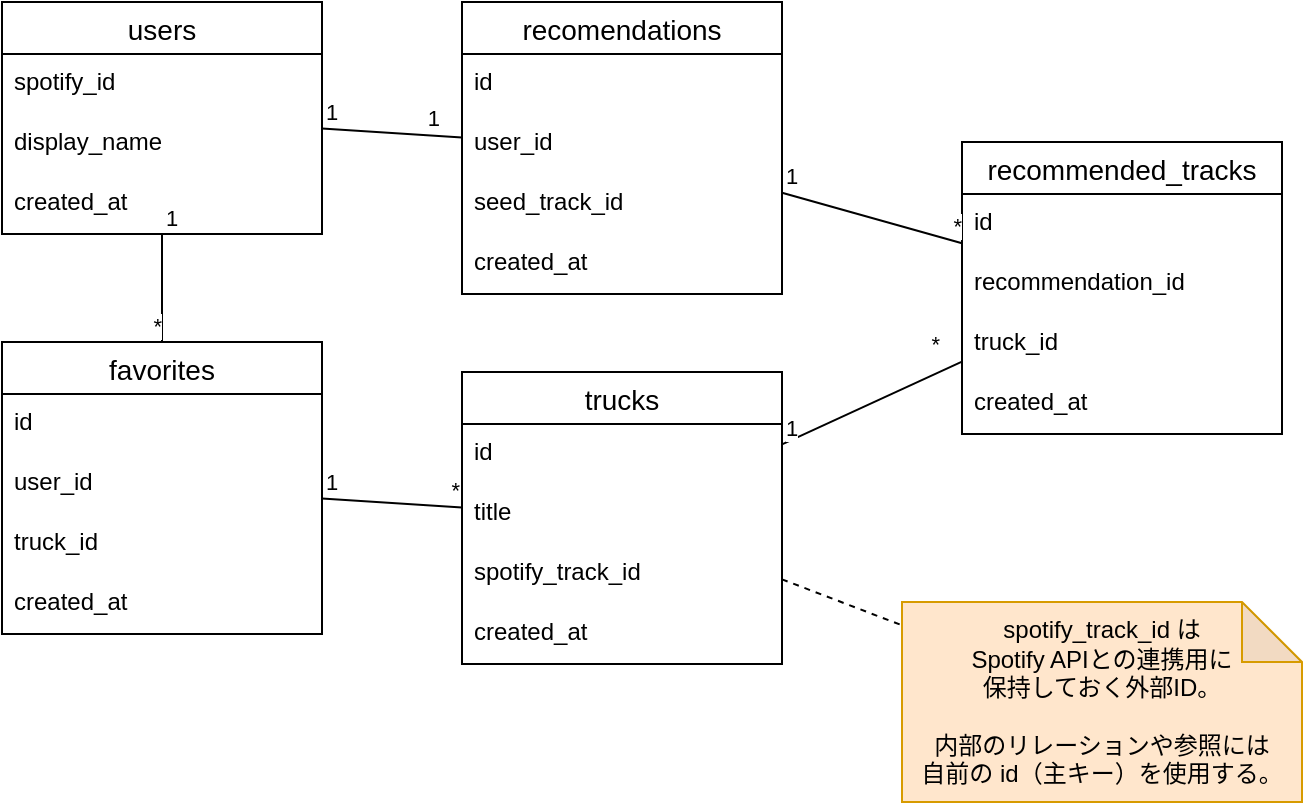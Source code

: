 <mxfile>
    <diagram id="xKbMBg5VAx2Vo-qnaRjD" name="ページ1">
        <mxGraphModel dx="933" dy="552" grid="1" gridSize="10" guides="1" tooltips="1" connect="1" arrows="1" fold="1" page="1" pageScale="1" pageWidth="827" pageHeight="1169" math="0" shadow="0">
            <root>
                <mxCell id="0"/>
                <mxCell id="1" parent="0"/>
                <mxCell id="15" value="users" style="swimlane;fontStyle=0;childLayout=stackLayout;horizontal=1;startSize=26;horizontalStack=0;resizeParent=1;resizeParentMax=0;resizeLast=0;collapsible=1;marginBottom=0;align=center;fontSize=14;" vertex="1" parent="1">
                    <mxGeometry x="80" y="260" width="160" height="116" as="geometry"/>
                </mxCell>
                <mxCell id="16" value="spotify_id" style="text;strokeColor=none;fillColor=none;spacingLeft=4;spacingRight=4;overflow=hidden;rotatable=0;points=[[0,0.5],[1,0.5]];portConstraint=eastwest;fontSize=12;whiteSpace=wrap;html=1;" vertex="1" parent="15">
                    <mxGeometry y="26" width="160" height="30" as="geometry"/>
                </mxCell>
                <mxCell id="17" value="display_name" style="text;strokeColor=none;fillColor=none;spacingLeft=4;spacingRight=4;overflow=hidden;rotatable=0;points=[[0,0.5],[1,0.5]];portConstraint=eastwest;fontSize=12;whiteSpace=wrap;html=1;" vertex="1" parent="15">
                    <mxGeometry y="56" width="160" height="30" as="geometry"/>
                </mxCell>
                <mxCell id="19" value="created_at" style="text;strokeColor=none;fillColor=none;spacingLeft=4;spacingRight=4;overflow=hidden;rotatable=0;points=[[0,0.5],[1,0.5]];portConstraint=eastwest;fontSize=12;whiteSpace=wrap;html=1;" vertex="1" parent="15">
                    <mxGeometry y="86" width="160" height="30" as="geometry"/>
                </mxCell>
                <mxCell id="20" value="recomendations" style="swimlane;fontStyle=0;childLayout=stackLayout;horizontal=1;startSize=26;horizontalStack=0;resizeParent=1;resizeParentMax=0;resizeLast=0;collapsible=1;marginBottom=0;align=center;fontSize=14;" vertex="1" parent="1">
                    <mxGeometry x="310" y="260" width="160" height="146" as="geometry"/>
                </mxCell>
                <mxCell id="21" value="id" style="text;strokeColor=none;fillColor=none;spacingLeft=4;spacingRight=4;overflow=hidden;rotatable=0;points=[[0,0.5],[1,0.5]];portConstraint=eastwest;fontSize=12;whiteSpace=wrap;html=1;" vertex="1" parent="20">
                    <mxGeometry y="26" width="160" height="30" as="geometry"/>
                </mxCell>
                <mxCell id="22" value="user_id" style="text;strokeColor=none;fillColor=none;spacingLeft=4;spacingRight=4;overflow=hidden;rotatable=0;points=[[0,0.5],[1,0.5]];portConstraint=eastwest;fontSize=12;whiteSpace=wrap;html=1;" vertex="1" parent="20">
                    <mxGeometry y="56" width="160" height="30" as="geometry"/>
                </mxCell>
                <mxCell id="73" value="&lt;meta charset=&quot;utf-8&quot;&gt;seed_track_id" style="text;strokeColor=none;fillColor=none;spacingLeft=4;spacingRight=4;overflow=hidden;rotatable=0;points=[[0,0.5],[1,0.5]];portConstraint=eastwest;fontSize=12;whiteSpace=wrap;html=1;" vertex="1" parent="20">
                    <mxGeometry y="86" width="160" height="30" as="geometry"/>
                </mxCell>
                <mxCell id="23" value="created_at" style="text;strokeColor=none;fillColor=none;spacingLeft=4;spacingRight=4;overflow=hidden;rotatable=0;points=[[0,0.5],[1,0.5]];portConstraint=eastwest;fontSize=12;whiteSpace=wrap;html=1;" vertex="1" parent="20">
                    <mxGeometry y="116" width="160" height="30" as="geometry"/>
                </mxCell>
                <mxCell id="24" value="favorites" style="swimlane;fontStyle=0;childLayout=stackLayout;horizontal=1;startSize=26;horizontalStack=0;resizeParent=1;resizeParentMax=0;resizeLast=0;collapsible=1;marginBottom=0;align=center;fontSize=14;" vertex="1" parent="1">
                    <mxGeometry x="80" y="430" width="160" height="146" as="geometry"/>
                </mxCell>
                <mxCell id="25" value="id" style="text;strokeColor=none;fillColor=none;spacingLeft=4;spacingRight=4;overflow=hidden;rotatable=0;points=[[0,0.5],[1,0.5]];portConstraint=eastwest;fontSize=12;whiteSpace=wrap;html=1;" vertex="1" parent="24">
                    <mxGeometry y="26" width="160" height="30" as="geometry"/>
                </mxCell>
                <mxCell id="26" value="user_id" style="text;strokeColor=none;fillColor=none;spacingLeft=4;spacingRight=4;overflow=hidden;rotatable=0;points=[[0,0.5],[1,0.5]];portConstraint=eastwest;fontSize=12;whiteSpace=wrap;html=1;" vertex="1" parent="24">
                    <mxGeometry y="56" width="160" height="30" as="geometry"/>
                </mxCell>
                <mxCell id="32" value="truck_id" style="text;strokeColor=none;fillColor=none;spacingLeft=4;spacingRight=4;overflow=hidden;rotatable=0;points=[[0,0.5],[1,0.5]];portConstraint=eastwest;fontSize=12;whiteSpace=wrap;html=1;" vertex="1" parent="24">
                    <mxGeometry y="86" width="160" height="30" as="geometry"/>
                </mxCell>
                <mxCell id="27" value="created_at" style="text;strokeColor=none;fillColor=none;spacingLeft=4;spacingRight=4;overflow=hidden;rotatable=0;points=[[0,0.5],[1,0.5]];portConstraint=eastwest;fontSize=12;whiteSpace=wrap;html=1;" vertex="1" parent="24">
                    <mxGeometry y="116" width="160" height="30" as="geometry"/>
                </mxCell>
                <mxCell id="28" value="trucks" style="swimlane;fontStyle=0;childLayout=stackLayout;horizontal=1;startSize=26;horizontalStack=0;resizeParent=1;resizeParentMax=0;resizeLast=0;collapsible=1;marginBottom=0;align=center;fontSize=14;" vertex="1" parent="1">
                    <mxGeometry x="310" y="445" width="160" height="146" as="geometry"/>
                </mxCell>
                <mxCell id="29" value="id" style="text;strokeColor=none;fillColor=none;spacingLeft=4;spacingRight=4;overflow=hidden;rotatable=0;points=[[0,0.5],[1,0.5]];portConstraint=eastwest;fontSize=12;whiteSpace=wrap;html=1;" vertex="1" parent="28">
                    <mxGeometry y="26" width="160" height="30" as="geometry"/>
                </mxCell>
                <mxCell id="30" value="title" style="text;strokeColor=none;fillColor=none;spacingLeft=4;spacingRight=4;overflow=hidden;rotatable=0;points=[[0,0.5],[1,0.5]];portConstraint=eastwest;fontSize=12;whiteSpace=wrap;html=1;" vertex="1" parent="28">
                    <mxGeometry y="56" width="160" height="30" as="geometry"/>
                </mxCell>
                <mxCell id="72" value="spotify_track_id" style="text;strokeColor=none;fillColor=none;spacingLeft=4;spacingRight=4;overflow=hidden;rotatable=0;points=[[0,0.5],[1,0.5]];portConstraint=eastwest;fontSize=12;whiteSpace=wrap;html=1;" vertex="1" parent="28">
                    <mxGeometry y="86" width="160" height="30" as="geometry"/>
                </mxCell>
                <mxCell id="31" value="created_at" style="text;strokeColor=none;fillColor=none;spacingLeft=4;spacingRight=4;overflow=hidden;rotatable=0;points=[[0,0.5],[1,0.5]];portConstraint=eastwest;fontSize=12;whiteSpace=wrap;html=1;" vertex="1" parent="28">
                    <mxGeometry y="116" width="160" height="30" as="geometry"/>
                </mxCell>
                <mxCell id="34" value="recommended_tracks" style="swimlane;fontStyle=0;childLayout=stackLayout;horizontal=1;startSize=26;horizontalStack=0;resizeParent=1;resizeParentMax=0;resizeLast=0;collapsible=1;marginBottom=0;align=center;fontSize=14;" vertex="1" parent="1">
                    <mxGeometry x="560" y="330" width="160" height="146" as="geometry"/>
                </mxCell>
                <mxCell id="35" value="id" style="text;strokeColor=none;fillColor=none;spacingLeft=4;spacingRight=4;overflow=hidden;rotatable=0;points=[[0,0.5],[1,0.5]];portConstraint=eastwest;fontSize=12;whiteSpace=wrap;html=1;" vertex="1" parent="34">
                    <mxGeometry y="26" width="160" height="30" as="geometry"/>
                </mxCell>
                <mxCell id="36" value="recommendation_id" style="text;strokeColor=none;fillColor=none;spacingLeft=4;spacingRight=4;overflow=hidden;rotatable=0;points=[[0,0.5],[1,0.5]];portConstraint=eastwest;fontSize=12;whiteSpace=wrap;html=1;" vertex="1" parent="34">
                    <mxGeometry y="56" width="160" height="30" as="geometry"/>
                </mxCell>
                <mxCell id="38" value="truck_id" style="text;strokeColor=none;fillColor=none;spacingLeft=4;spacingRight=4;overflow=hidden;rotatable=0;points=[[0,0.5],[1,0.5]];portConstraint=eastwest;fontSize=12;whiteSpace=wrap;html=1;" vertex="1" parent="34">
                    <mxGeometry y="86" width="160" height="30" as="geometry"/>
                </mxCell>
                <mxCell id="37" value="created_at" style="text;strokeColor=none;fillColor=none;spacingLeft=4;spacingRight=4;overflow=hidden;rotatable=0;points=[[0,0.5],[1,0.5]];portConstraint=eastwest;fontSize=12;whiteSpace=wrap;html=1;" vertex="1" parent="34">
                    <mxGeometry y="116" width="160" height="30" as="geometry"/>
                </mxCell>
                <mxCell id="47" value="" style="endArrow=none;html=1;" edge="1" parent="1" source="15" target="20">
                    <mxGeometry relative="1" as="geometry">
                        <mxPoint x="90" y="171" as="sourcePoint"/>
                        <mxPoint x="90" y="311" as="targetPoint"/>
                    </mxGeometry>
                </mxCell>
                <mxCell id="48" value="1" style="edgeLabel;resizable=0;html=1;align=left;verticalAlign=bottom;" connectable="0" vertex="1" parent="47">
                    <mxGeometry x="-1" relative="1" as="geometry">
                        <mxPoint as="offset"/>
                    </mxGeometry>
                </mxCell>
                <mxCell id="49" value="1" style="edgeLabel;resizable=0;html=1;align=right;verticalAlign=bottom;" connectable="0" vertex="1" parent="47">
                    <mxGeometry x="1" relative="1" as="geometry">
                        <mxPoint x="-10" y="-1" as="offset"/>
                    </mxGeometry>
                </mxCell>
                <mxCell id="56" value="" style="endArrow=none;html=1;edgeStyle=orthogonalEdgeStyle;" edge="1" parent="1" source="15" target="24">
                    <mxGeometry relative="1" as="geometry">
                        <mxPoint x="80" y="370" as="sourcePoint"/>
                        <mxPoint x="240" y="370" as="targetPoint"/>
                    </mxGeometry>
                </mxCell>
                <mxCell id="57" value="1" style="edgeLabel;resizable=0;html=1;align=left;verticalAlign=bottom;" connectable="0" vertex="1" parent="56">
                    <mxGeometry x="-1" relative="1" as="geometry"/>
                </mxCell>
                <mxCell id="58" value="*" style="edgeLabel;resizable=0;html=1;align=right;verticalAlign=bottom;" connectable="0" vertex="1" parent="56">
                    <mxGeometry x="1" relative="1" as="geometry"/>
                </mxCell>
                <mxCell id="62" value="" style="endArrow=none;html=1;" edge="1" parent="1" source="24" target="28">
                    <mxGeometry relative="1" as="geometry">
                        <mxPoint x="170" y="386" as="sourcePoint"/>
                        <mxPoint x="170" y="440" as="targetPoint"/>
                    </mxGeometry>
                </mxCell>
                <mxCell id="63" value="1" style="edgeLabel;resizable=0;html=1;align=left;verticalAlign=bottom;" connectable="0" vertex="1" parent="62">
                    <mxGeometry x="-1" relative="1" as="geometry"/>
                </mxCell>
                <mxCell id="64" value="*" style="edgeLabel;resizable=0;html=1;align=right;verticalAlign=bottom;" connectable="0" vertex="1" parent="62">
                    <mxGeometry x="1" relative="1" as="geometry"/>
                </mxCell>
                <mxCell id="66" value="" style="endArrow=none;html=1;" edge="1" parent="1" source="20" target="34">
                    <mxGeometry relative="1" as="geometry">
                        <mxPoint x="250" y="513" as="sourcePoint"/>
                        <mxPoint x="320" y="513" as="targetPoint"/>
                    </mxGeometry>
                </mxCell>
                <mxCell id="67" value="1" style="edgeLabel;resizable=0;html=1;align=left;verticalAlign=bottom;" connectable="0" vertex="1" parent="66">
                    <mxGeometry x="-1" relative="1" as="geometry"/>
                </mxCell>
                <mxCell id="68" value="*" style="edgeLabel;resizable=0;html=1;align=right;verticalAlign=bottom;" connectable="0" vertex="1" parent="66">
                    <mxGeometry x="1" relative="1" as="geometry"/>
                </mxCell>
                <mxCell id="69" value="" style="endArrow=none;html=1;" edge="1" parent="1" source="28" target="34">
                    <mxGeometry relative="1" as="geometry">
                        <mxPoint x="480" y="355" as="sourcePoint"/>
                        <mxPoint x="570" y="386" as="targetPoint"/>
                    </mxGeometry>
                </mxCell>
                <mxCell id="70" value="1" style="edgeLabel;resizable=0;html=1;align=left;verticalAlign=bottom;" connectable="0" vertex="1" parent="69">
                    <mxGeometry x="-1" relative="1" as="geometry"/>
                </mxCell>
                <mxCell id="71" value="*" style="edgeLabel;resizable=0;html=1;align=right;verticalAlign=bottom;" connectable="0" vertex="1" parent="69">
                    <mxGeometry x="1" relative="1" as="geometry">
                        <mxPoint x="-10" as="offset"/>
                    </mxGeometry>
                </mxCell>
                <mxCell id="74" value="spotify_track_id は&lt;div&gt;Spotify APIとの&lt;span style=&quot;background-color: transparent;&quot;&gt;連携用に&lt;/span&gt;&lt;/div&gt;&lt;div&gt;&lt;span style=&quot;background-color: transparent;&quot;&gt;保持しておく外部ID。&lt;/span&gt;&lt;div&gt;&lt;br&gt;&lt;div&gt;内部のリレーションや参照には&lt;/div&gt;&lt;div&gt;自前の id（主キー）を使用する。&lt;/div&gt;&lt;/div&gt;&lt;/div&gt;" style="shape=note;whiteSpace=wrap;html=1;backgroundOutline=1;darkOpacity=0.05;fillColor=#ffe6cc;strokeColor=#d79b00;" vertex="1" parent="1">
                    <mxGeometry x="530" y="560" width="200" height="100" as="geometry"/>
                </mxCell>
                <mxCell id="75" value="" style="endArrow=none;dashed=1;html=1;" edge="1" parent="1" source="28" target="74">
                    <mxGeometry width="50" height="50" relative="1" as="geometry">
                        <mxPoint x="460" y="520" as="sourcePoint"/>
                        <mxPoint x="510" y="470" as="targetPoint"/>
                    </mxGeometry>
                </mxCell>
            </root>
        </mxGraphModel>
    </diagram>
</mxfile>
